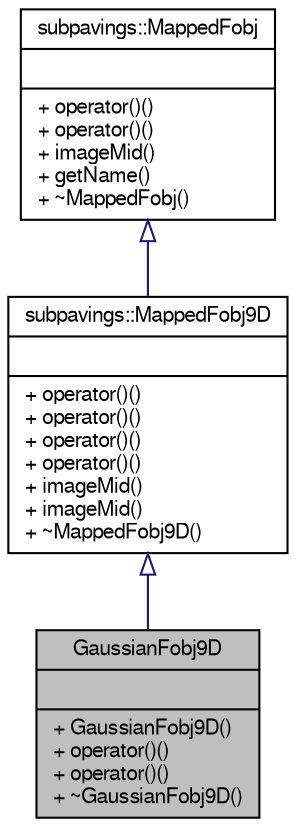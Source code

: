 digraph G
{
  edge [fontname="FreeSans",fontsize="10",labelfontname="FreeSans",labelfontsize="10"];
  node [fontname="FreeSans",fontsize="10",shape=record];
  Node1 [label="{GaussianFobj9D\n||+ GaussianFobj9D()\l+ operator()()\l+ operator()()\l+ ~GaussianFobj9D()\l}",height=0.2,width=0.4,color="black", fillcolor="grey75", style="filled" fontcolor="black"];
  Node2 -> Node1 [dir="back",color="midnightblue",fontsize="10",style="solid",arrowtail="onormal",fontname="FreeSans"];
  Node2 [label="{subpavings::MappedFobj9D\n||+ operator()()\l+ operator()()\l+ operator()()\l+ operator()()\l+ imageMid()\l+ imageMid()\l+ ~MappedFobj9D()\l}",height=0.2,width=0.4,color="black", fillcolor="white", style="filled",URL="$classsubpavings_1_1MappedFobj9D.shtml",tooltip="An abstract class for target function objects on 10-dimensional real space."];
  Node3 -> Node2 [dir="back",color="midnightblue",fontsize="10",style="solid",arrowtail="onormal",fontname="FreeSans"];
  Node3 [label="{subpavings::MappedFobj\n||+ operator()()\l+ operator()()\l+ imageMid()\l+ getName()\l+ ~MappedFobj()\l}",height=0.2,width=0.4,color="black", fillcolor="white", style="filled",URL="$classsubpavings_1_1MappedFobj.shtml"];
}

